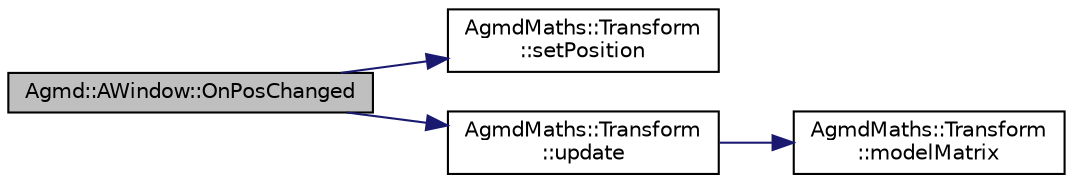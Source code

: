 digraph "Agmd::AWindow::OnPosChanged"
{
  edge [fontname="Helvetica",fontsize="10",labelfontname="Helvetica",labelfontsize="10"];
  node [fontname="Helvetica",fontsize="10",shape=record];
  rankdir="LR";
  Node1 [label="Agmd::AWindow::OnPosChanged",height=0.2,width=0.4,color="black", fillcolor="grey75", style="filled" fontcolor="black"];
  Node1 -> Node2 [color="midnightblue",fontsize="10",style="solid",fontname="Helvetica"];
  Node2 [label="AgmdMaths::Transform\l::setPosition",height=0.2,width=0.4,color="black", fillcolor="white", style="filled",URL="$class_agmd_maths_1_1_transform.html#af7c4fff5b997d3bd4c0de1aca80db2ef"];
  Node1 -> Node3 [color="midnightblue",fontsize="10",style="solid",fontname="Helvetica"];
  Node3 [label="AgmdMaths::Transform\l::update",height=0.2,width=0.4,color="black", fillcolor="white", style="filled",URL="$class_agmd_maths_1_1_transform.html#abc27a93e3cac63e8222138b91d098310"];
  Node3 -> Node4 [color="midnightblue",fontsize="10",style="solid",fontname="Helvetica"];
  Node4 [label="AgmdMaths::Transform\l::modelMatrix",height=0.2,width=0.4,color="black", fillcolor="white", style="filled",URL="$class_agmd_maths_1_1_transform.html#a10bb16e4f3dc5555d2684384526da320"];
}
